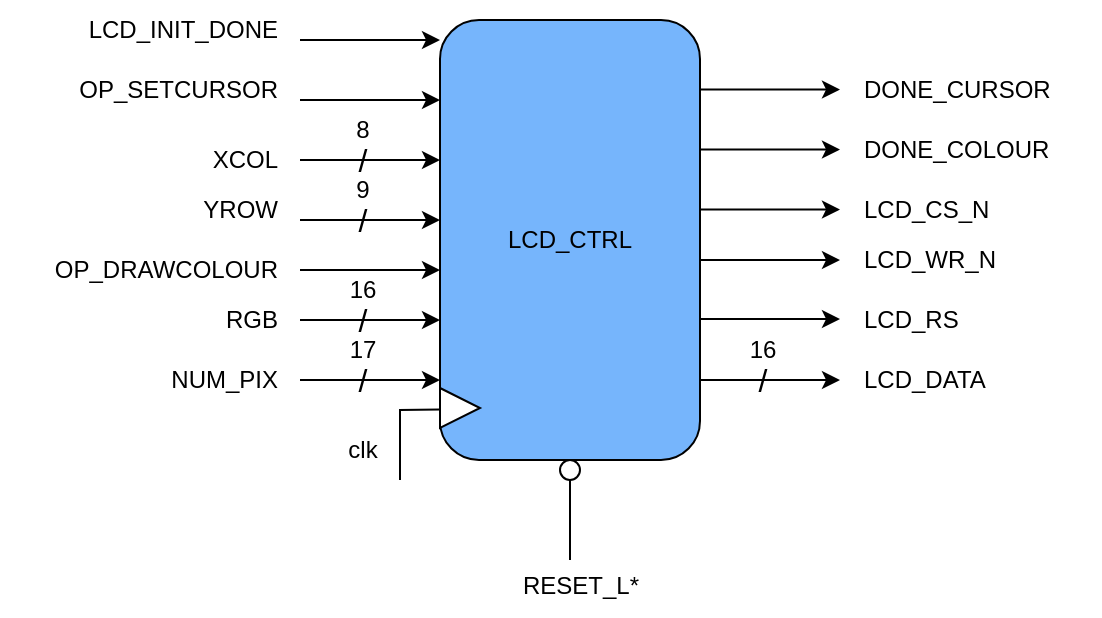 <mxfile version="22.1.21" type="device">
  <diagram name="Página-1" id="_F1mwhnj6JYroXVa0sMr">
    <mxGraphModel dx="898" dy="429" grid="1" gridSize="10" guides="1" tooltips="1" connect="1" arrows="1" fold="1" page="1" pageScale="1" pageWidth="827" pageHeight="1169" math="0" shadow="0">
      <root>
        <mxCell id="0" />
        <mxCell id="1" parent="0" />
        <mxCell id="NtoHEy2J0B6gV7unT76f-1" value="LCD_CTRL" style="rounded=1;whiteSpace=wrap;html=1;fillColor=#76B5FC;strokeColor=#000000;strokeWidth=1;" vertex="1" parent="1">
          <mxGeometry x="370" y="140" width="130" height="220" as="geometry" />
        </mxCell>
        <mxCell id="NtoHEy2J0B6gV7unT76f-2" value="" style="triangle;whiteSpace=wrap;html=1;" vertex="1" parent="1">
          <mxGeometry x="370" y="324" width="20" height="20" as="geometry" />
        </mxCell>
        <mxCell id="NtoHEy2J0B6gV7unT76f-3" value="" style="edgeStyle=none;orthogonalLoop=1;jettySize=auto;html=1;rounded=0;endArrow=none;endFill=0;" edge="1" parent="1">
          <mxGeometry width="100" relative="1" as="geometry">
            <mxPoint x="350" y="370" as="sourcePoint" />
            <mxPoint x="370" y="334.71" as="targetPoint" />
            <Array as="points">
              <mxPoint x="350" y="335" />
            </Array>
          </mxGeometry>
        </mxCell>
        <mxCell id="NtoHEy2J0B6gV7unT76f-4" value="clk" style="text;html=1;align=center;verticalAlign=middle;resizable=0;points=[];autosize=1;strokeColor=none;fillColor=none;" vertex="1" parent="1">
          <mxGeometry x="311" y="340" width="40" height="30" as="geometry" />
        </mxCell>
        <mxCell id="NtoHEy2J0B6gV7unT76f-5" style="edgeStyle=orthogonalEdgeStyle;rounded=0;orthogonalLoop=1;jettySize=auto;html=1;startArrow=none;startFill=0;endArrow=none;endFill=0;" edge="1" source="NtoHEy2J0B6gV7unT76f-6" parent="1">
          <mxGeometry relative="1" as="geometry">
            <mxPoint x="435" y="410" as="targetPoint" />
          </mxGeometry>
        </mxCell>
        <mxCell id="NtoHEy2J0B6gV7unT76f-6" value="" style="ellipse;whiteSpace=wrap;html=1;" vertex="1" parent="1">
          <mxGeometry x="430" y="360" width="10" height="10" as="geometry" />
        </mxCell>
        <mxCell id="NtoHEy2J0B6gV7unT76f-7" value="RESET_L*" style="text;html=1;align=center;verticalAlign=middle;resizable=0;points=[];autosize=1;strokeColor=none;fillColor=none;" vertex="1" parent="1">
          <mxGeometry x="400" y="408" width="80" height="30" as="geometry" />
        </mxCell>
        <mxCell id="NtoHEy2J0B6gV7unT76f-11" value="" style="edgeStyle=none;orthogonalLoop=1;jettySize=auto;html=1;rounded=0;" edge="1" parent="1">
          <mxGeometry width="100" relative="1" as="geometry">
            <mxPoint x="300" y="180" as="sourcePoint" />
            <mxPoint x="370" y="180" as="targetPoint" />
            <Array as="points" />
          </mxGeometry>
        </mxCell>
        <mxCell id="NtoHEy2J0B6gV7unT76f-15" value="" style="edgeStyle=none;orthogonalLoop=1;jettySize=auto;html=1;rounded=0;" edge="1" parent="1">
          <mxGeometry width="100" relative="1" as="geometry">
            <mxPoint x="300" y="265" as="sourcePoint" />
            <mxPoint x="370" y="265" as="targetPoint" />
            <Array as="points" />
          </mxGeometry>
        </mxCell>
        <mxCell id="NtoHEy2J0B6gV7unT76f-16" value="" style="edgeStyle=none;orthogonalLoop=1;jettySize=auto;html=1;rounded=0;" edge="1" parent="1">
          <mxGeometry width="100" relative="1" as="geometry">
            <mxPoint x="300" y="240" as="sourcePoint" />
            <mxPoint x="370" y="240" as="targetPoint" />
            <Array as="points" />
          </mxGeometry>
        </mxCell>
        <mxCell id="NtoHEy2J0B6gV7unT76f-17" value="/" style="text;html=1;align=center;verticalAlign=middle;resizable=0;points=[];autosize=1;strokeColor=none;fillColor=none;fontStyle=0;fontSize=16;" vertex="1" parent="1">
          <mxGeometry x="316" y="225" width="30" height="30" as="geometry" />
        </mxCell>
        <mxCell id="NtoHEy2J0B6gV7unT76f-18" value="9" style="text;html=1;align=center;verticalAlign=middle;resizable=0;points=[];autosize=1;strokeColor=none;fillColor=none;" vertex="1" parent="1">
          <mxGeometry x="316" y="210" width="30" height="30" as="geometry" />
        </mxCell>
        <mxCell id="NtoHEy2J0B6gV7unT76f-19" value="OP_SETCURSOR" style="text;html=1;align=right;verticalAlign=middle;resizable=0;points=[];autosize=1;strokeColor=none;fillColor=none;" vertex="1" parent="1">
          <mxGeometry x="170" y="160" width="120" height="30" as="geometry" />
        </mxCell>
        <mxCell id="NtoHEy2J0B6gV7unT76f-20" value="OP_DRAWCOLOUR" style="text;html=1;align=right;verticalAlign=middle;resizable=0;points=[];autosize=1;strokeColor=none;fillColor=none;" vertex="1" parent="1">
          <mxGeometry x="150" y="250" width="140" height="30" as="geometry" />
        </mxCell>
        <mxCell id="NtoHEy2J0B6gV7unT76f-21" value="" style="edgeStyle=none;orthogonalLoop=1;jettySize=auto;html=1;rounded=0;" edge="1" parent="1">
          <mxGeometry width="100" relative="1" as="geometry">
            <mxPoint x="300" y="210" as="sourcePoint" />
            <mxPoint x="370" y="210" as="targetPoint" />
            <Array as="points" />
          </mxGeometry>
        </mxCell>
        <mxCell id="NtoHEy2J0B6gV7unT76f-22" value="/" style="text;html=1;align=center;verticalAlign=middle;resizable=0;points=[];autosize=1;strokeColor=none;fillColor=none;fontStyle=0;fontSize=16;" vertex="1" parent="1">
          <mxGeometry x="316" y="195" width="30" height="30" as="geometry" />
        </mxCell>
        <mxCell id="NtoHEy2J0B6gV7unT76f-23" value="8" style="text;html=1;align=center;verticalAlign=middle;resizable=0;points=[];autosize=1;strokeColor=none;fillColor=none;" vertex="1" parent="1">
          <mxGeometry x="316" y="180" width="30" height="30" as="geometry" />
        </mxCell>
        <mxCell id="NtoHEy2J0B6gV7unT76f-24" value="XCOL" style="text;html=1;align=right;verticalAlign=middle;resizable=0;points=[];autosize=1;strokeColor=none;fillColor=none;" vertex="1" parent="1">
          <mxGeometry x="230" y="195" width="60" height="30" as="geometry" />
        </mxCell>
        <mxCell id="NtoHEy2J0B6gV7unT76f-25" value="YROW" style="text;html=1;align=right;verticalAlign=middle;resizable=0;points=[];autosize=1;strokeColor=none;fillColor=none;" vertex="1" parent="1">
          <mxGeometry x="230" y="220" width="60" height="30" as="geometry" />
        </mxCell>
        <mxCell id="NtoHEy2J0B6gV7unT76f-26" value="" style="edgeStyle=none;orthogonalLoop=1;jettySize=auto;html=1;rounded=0;" edge="1" parent="1">
          <mxGeometry width="100" relative="1" as="geometry">
            <mxPoint x="300" y="290" as="sourcePoint" />
            <mxPoint x="370" y="290" as="targetPoint" />
            <Array as="points" />
          </mxGeometry>
        </mxCell>
        <mxCell id="NtoHEy2J0B6gV7unT76f-27" value="/" style="text;html=1;align=center;verticalAlign=middle;resizable=0;points=[];autosize=1;strokeColor=none;fillColor=none;fontStyle=0;fontSize=16;" vertex="1" parent="1">
          <mxGeometry x="316" y="275" width="30" height="30" as="geometry" />
        </mxCell>
        <mxCell id="NtoHEy2J0B6gV7unT76f-28" value="16" style="text;html=1;align=center;verticalAlign=middle;resizable=0;points=[];autosize=1;strokeColor=none;fillColor=none;" vertex="1" parent="1">
          <mxGeometry x="311" y="260" width="40" height="30" as="geometry" />
        </mxCell>
        <mxCell id="NtoHEy2J0B6gV7unT76f-29" value="RGB" style="text;html=1;align=right;verticalAlign=middle;resizable=0;points=[];autosize=1;strokeColor=none;fillColor=none;" vertex="1" parent="1">
          <mxGeometry x="240" y="275" width="50" height="30" as="geometry" />
        </mxCell>
        <mxCell id="NtoHEy2J0B6gV7unT76f-30" value="NUM_PIX" style="text;html=1;align=right;verticalAlign=middle;resizable=0;points=[];autosize=1;strokeColor=none;fillColor=none;" vertex="1" parent="1">
          <mxGeometry x="210" y="305" width="80" height="30" as="geometry" />
        </mxCell>
        <mxCell id="NtoHEy2J0B6gV7unT76f-32" value="" style="edgeStyle=none;orthogonalLoop=1;jettySize=auto;html=1;rounded=0;" edge="1" parent="1">
          <mxGeometry width="100" relative="1" as="geometry">
            <mxPoint x="300" y="320" as="sourcePoint" />
            <mxPoint x="370" y="320" as="targetPoint" />
            <Array as="points" />
          </mxGeometry>
        </mxCell>
        <mxCell id="NtoHEy2J0B6gV7unT76f-33" value="/" style="text;html=1;align=center;verticalAlign=middle;resizable=0;points=[];autosize=1;strokeColor=none;fillColor=none;fontStyle=0;fontSize=16;" vertex="1" parent="1">
          <mxGeometry x="316" y="305" width="30" height="30" as="geometry" />
        </mxCell>
        <mxCell id="NtoHEy2J0B6gV7unT76f-34" value="17" style="text;html=1;align=center;verticalAlign=middle;resizable=0;points=[];autosize=1;strokeColor=none;fillColor=none;" vertex="1" parent="1">
          <mxGeometry x="311" y="290" width="40" height="30" as="geometry" />
        </mxCell>
        <mxCell id="NtoHEy2J0B6gV7unT76f-35" value="" style="edgeStyle=none;orthogonalLoop=1;jettySize=auto;html=1;rounded=0;" edge="1" parent="1">
          <mxGeometry width="100" relative="1" as="geometry">
            <mxPoint x="300" y="150" as="sourcePoint" />
            <mxPoint x="370" y="150" as="targetPoint" />
            <Array as="points" />
          </mxGeometry>
        </mxCell>
        <mxCell id="NtoHEy2J0B6gV7unT76f-36" value="LCD_INIT_DONE" style="text;html=1;align=right;verticalAlign=middle;resizable=0;points=[];autosize=1;strokeColor=none;fillColor=none;" vertex="1" parent="1">
          <mxGeometry x="170" y="130" width="120" height="30" as="geometry" />
        </mxCell>
        <mxCell id="NtoHEy2J0B6gV7unT76f-38" value="" style="edgeStyle=none;orthogonalLoop=1;jettySize=auto;html=1;rounded=0;" edge="1" parent="1">
          <mxGeometry width="100" relative="1" as="geometry">
            <mxPoint x="500" y="174.76" as="sourcePoint" />
            <mxPoint x="570" y="174.76" as="targetPoint" />
            <Array as="points" />
          </mxGeometry>
        </mxCell>
        <mxCell id="NtoHEy2J0B6gV7unT76f-39" value="DONE_CURSOR" style="text;html=1;align=left;verticalAlign=middle;resizable=0;points=[];autosize=1;strokeColor=none;fillColor=none;" vertex="1" parent="1">
          <mxGeometry x="580" y="160" width="120" height="30" as="geometry" />
        </mxCell>
        <mxCell id="NtoHEy2J0B6gV7unT76f-40" value="" style="edgeStyle=none;orthogonalLoop=1;jettySize=auto;html=1;rounded=0;" edge="1" parent="1">
          <mxGeometry width="100" relative="1" as="geometry">
            <mxPoint x="500" y="204.76" as="sourcePoint" />
            <mxPoint x="570" y="204.76" as="targetPoint" />
            <Array as="points" />
          </mxGeometry>
        </mxCell>
        <mxCell id="NtoHEy2J0B6gV7unT76f-41" value="DONE_COLOUR" style="text;html=1;align=left;verticalAlign=middle;resizable=0;points=[];autosize=1;strokeColor=none;fillColor=none;" vertex="1" parent="1">
          <mxGeometry x="580" y="190" width="120" height="30" as="geometry" />
        </mxCell>
        <mxCell id="NtoHEy2J0B6gV7unT76f-42" value="" style="edgeStyle=none;orthogonalLoop=1;jettySize=auto;html=1;rounded=0;" edge="1" parent="1">
          <mxGeometry width="100" relative="1" as="geometry">
            <mxPoint x="500" y="234.76" as="sourcePoint" />
            <mxPoint x="570" y="234.76" as="targetPoint" />
            <Array as="points" />
          </mxGeometry>
        </mxCell>
        <mxCell id="NtoHEy2J0B6gV7unT76f-43" value="" style="edgeStyle=none;orthogonalLoop=1;jettySize=auto;html=1;rounded=0;" edge="1" parent="1">
          <mxGeometry width="100" relative="1" as="geometry">
            <mxPoint x="500" y="260" as="sourcePoint" />
            <mxPoint x="570" y="260" as="targetPoint" />
            <Array as="points" />
          </mxGeometry>
        </mxCell>
        <mxCell id="NtoHEy2J0B6gV7unT76f-44" value="" style="edgeStyle=none;orthogonalLoop=1;jettySize=auto;html=1;rounded=0;" edge="1" parent="1">
          <mxGeometry width="100" relative="1" as="geometry">
            <mxPoint x="500" y="289.52" as="sourcePoint" />
            <mxPoint x="570" y="289.52" as="targetPoint" />
            <Array as="points" />
          </mxGeometry>
        </mxCell>
        <mxCell id="NtoHEy2J0B6gV7unT76f-46" value="" style="edgeStyle=none;orthogonalLoop=1;jettySize=auto;html=1;rounded=0;" edge="1" parent="1">
          <mxGeometry width="100" relative="1" as="geometry">
            <mxPoint x="500" y="320" as="sourcePoint" />
            <mxPoint x="570" y="320" as="targetPoint" />
            <Array as="points" />
          </mxGeometry>
        </mxCell>
        <mxCell id="NtoHEy2J0B6gV7unT76f-47" value="/" style="text;html=1;align=center;verticalAlign=middle;resizable=0;points=[];autosize=1;strokeColor=none;fillColor=none;fontStyle=0;fontSize=16;" vertex="1" parent="1">
          <mxGeometry x="516" y="305" width="30" height="30" as="geometry" />
        </mxCell>
        <mxCell id="NtoHEy2J0B6gV7unT76f-48" value="16" style="text;html=1;align=center;verticalAlign=middle;resizable=0;points=[];autosize=1;strokeColor=none;fillColor=none;" vertex="1" parent="1">
          <mxGeometry x="511" y="290" width="40" height="30" as="geometry" />
        </mxCell>
        <mxCell id="NtoHEy2J0B6gV7unT76f-49" value="LCD_CS_N" style="text;html=1;align=left;verticalAlign=middle;resizable=0;points=[];autosize=1;strokeColor=none;fillColor=none;" vertex="1" parent="1">
          <mxGeometry x="580" y="220" width="90" height="30" as="geometry" />
        </mxCell>
        <mxCell id="NtoHEy2J0B6gV7unT76f-50" value="LCD_WR_N" style="text;html=1;align=left;verticalAlign=middle;resizable=0;points=[];autosize=1;strokeColor=none;fillColor=none;" vertex="1" parent="1">
          <mxGeometry x="580" y="245" width="90" height="30" as="geometry" />
        </mxCell>
        <mxCell id="NtoHEy2J0B6gV7unT76f-51" value="LCD_RS" style="text;html=1;align=left;verticalAlign=middle;resizable=0;points=[];autosize=1;strokeColor=none;fillColor=none;" vertex="1" parent="1">
          <mxGeometry x="580" y="275" width="70" height="30" as="geometry" />
        </mxCell>
        <mxCell id="NtoHEy2J0B6gV7unT76f-52" value="LCD_DATA" style="text;html=1;align=left;verticalAlign=middle;resizable=0;points=[];autosize=1;strokeColor=none;fillColor=none;" vertex="1" parent="1">
          <mxGeometry x="580" y="305" width="80" height="30" as="geometry" />
        </mxCell>
      </root>
    </mxGraphModel>
  </diagram>
</mxfile>
